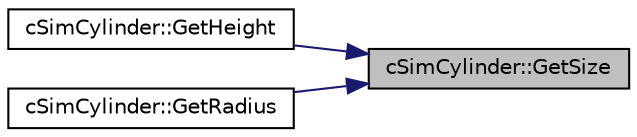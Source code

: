 digraph "cSimCylinder::GetSize"
{
 // LATEX_PDF_SIZE
  edge [fontname="Helvetica",fontsize="10",labelfontname="Helvetica",labelfontsize="10"];
  node [fontname="Helvetica",fontsize="10",shape=record];
  rankdir="RL";
  Node1 [label="cSimCylinder::GetSize",height=0.2,width=0.4,color="black", fillcolor="grey75", style="filled", fontcolor="black",tooltip=" "];
  Node1 -> Node2 [dir="back",color="midnightblue",fontsize="10",style="solid",fontname="Helvetica"];
  Node2 [label="cSimCylinder::GetHeight",height=0.2,width=0.4,color="black", fillcolor="white", style="filled",URL="$classc_sim_cylinder.html#a1fb81f3a903fd8990abac6a2a7e81baa",tooltip=" "];
  Node1 -> Node3 [dir="back",color="midnightblue",fontsize="10",style="solid",fontname="Helvetica"];
  Node3 [label="cSimCylinder::GetRadius",height=0.2,width=0.4,color="black", fillcolor="white", style="filled",URL="$classc_sim_cylinder.html#af0e750c2cd49fa6af6c00d6f2d04c799",tooltip=" "];
}
